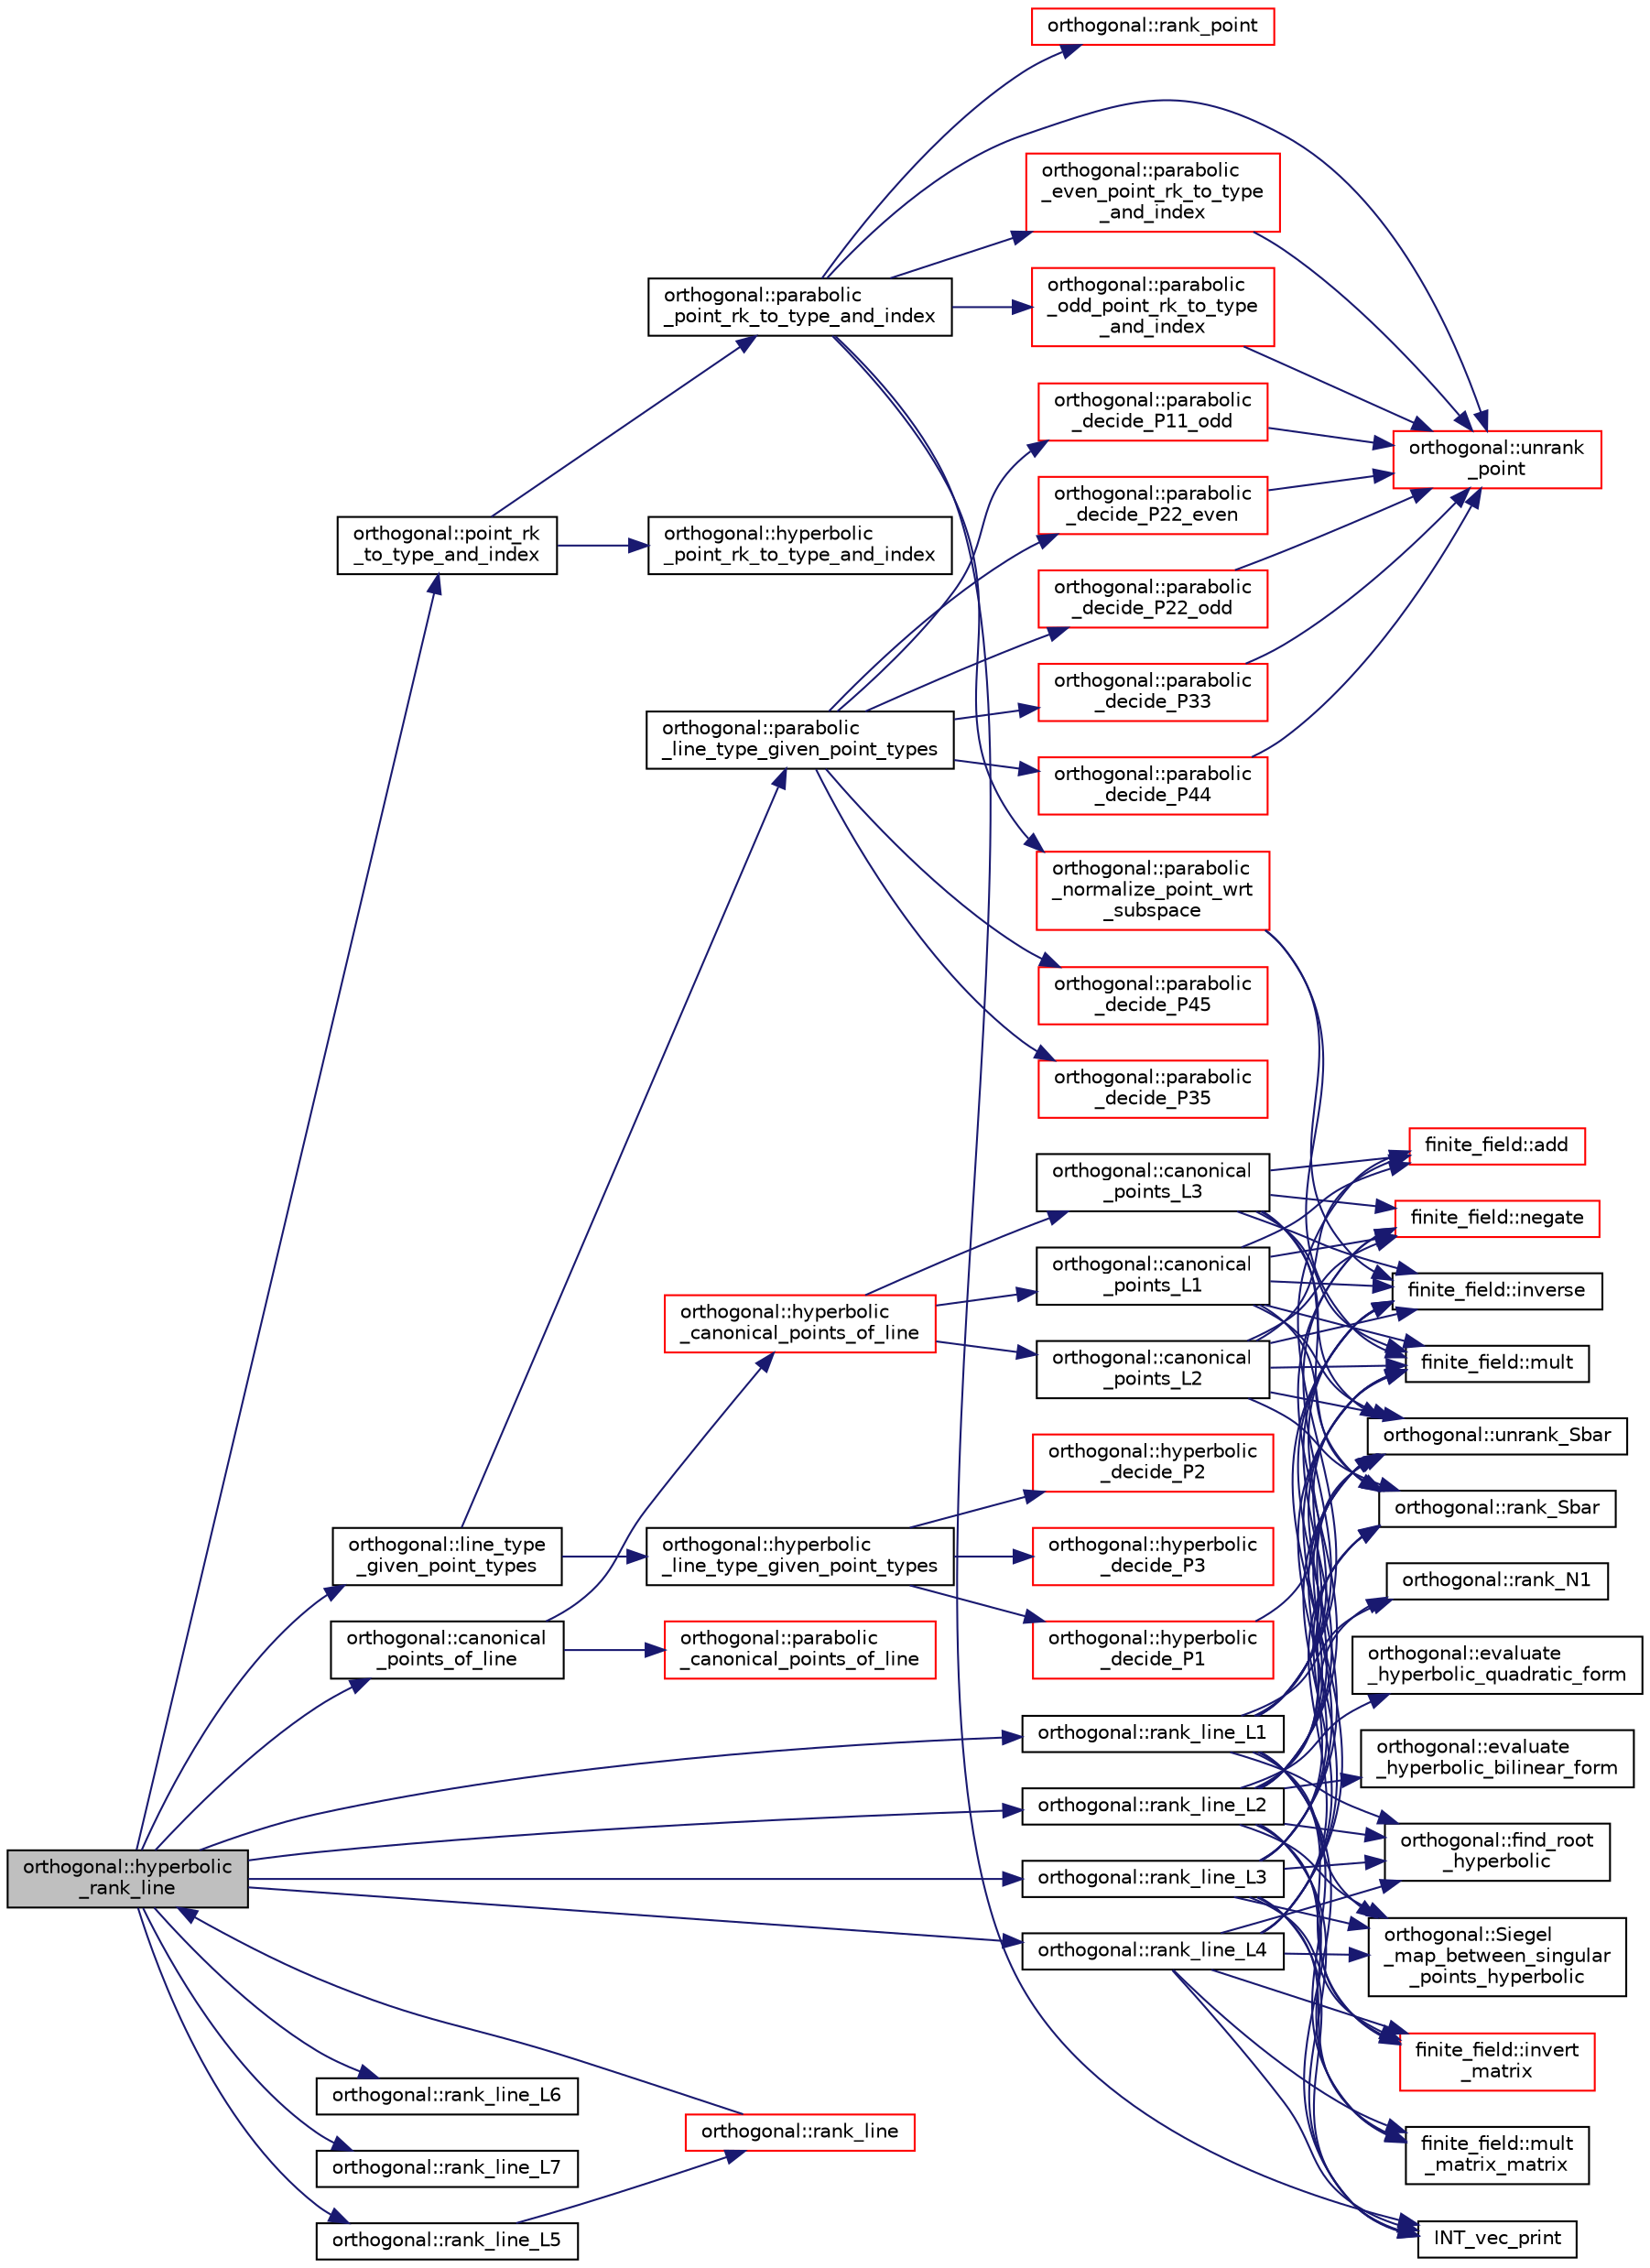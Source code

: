 digraph "orthogonal::hyperbolic_rank_line"
{
  edge [fontname="Helvetica",fontsize="10",labelfontname="Helvetica",labelfontsize="10"];
  node [fontname="Helvetica",fontsize="10",shape=record];
  rankdir="LR";
  Node8407 [label="orthogonal::hyperbolic\l_rank_line",height=0.2,width=0.4,color="black", fillcolor="grey75", style="filled", fontcolor="black"];
  Node8407 -> Node8408 [color="midnightblue",fontsize="10",style="solid",fontname="Helvetica"];
  Node8408 [label="orthogonal::point_rk\l_to_type_and_index",height=0.2,width=0.4,color="black", fillcolor="white", style="filled",URL="$d7/daa/classorthogonal.html#a5419c9c6b60c81e6e66f3606e7ad1815"];
  Node8408 -> Node8409 [color="midnightblue",fontsize="10",style="solid",fontname="Helvetica"];
  Node8409 [label="orthogonal::hyperbolic\l_point_rk_to_type_and_index",height=0.2,width=0.4,color="black", fillcolor="white", style="filled",URL="$d7/daa/classorthogonal.html#aad0a2a87d54b571f0d6581dec4d59eab"];
  Node8408 -> Node8410 [color="midnightblue",fontsize="10",style="solid",fontname="Helvetica"];
  Node8410 [label="orthogonal::parabolic\l_point_rk_to_type_and_index",height=0.2,width=0.4,color="black", fillcolor="white", style="filled",URL="$d7/daa/classorthogonal.html#aadca2791fa70e971edf85858b725502d"];
  Node8410 -> Node8411 [color="midnightblue",fontsize="10",style="solid",fontname="Helvetica"];
  Node8411 [label="orthogonal::unrank\l_point",height=0.2,width=0.4,color="red", fillcolor="white", style="filled",URL="$d7/daa/classorthogonal.html#ab655117100f7c66c19817b84ac5ac0a0"];
  Node8410 -> Node8433 [color="midnightblue",fontsize="10",style="solid",fontname="Helvetica"];
  Node8433 [label="INT_vec_print",height=0.2,width=0.4,color="black", fillcolor="white", style="filled",URL="$df/dbf/sajeeb_8_c.html#a79a5901af0b47dd0d694109543c027fe"];
  Node8410 -> Node8434 [color="midnightblue",fontsize="10",style="solid",fontname="Helvetica"];
  Node8434 [label="orthogonal::parabolic\l_normalize_point_wrt\l_subspace",height=0.2,width=0.4,color="red", fillcolor="white", style="filled",URL="$d7/daa/classorthogonal.html#addb6cb7424128361116573d43de60533"];
  Node8434 -> Node8435 [color="midnightblue",fontsize="10",style="solid",fontname="Helvetica"];
  Node8435 [label="finite_field::inverse",height=0.2,width=0.4,color="black", fillcolor="white", style="filled",URL="$df/d5a/classfinite__field.html#a69f2a12c01e70b7ce2d115c5221c9cdd"];
  Node8434 -> Node8436 [color="midnightblue",fontsize="10",style="solid",fontname="Helvetica"];
  Node8436 [label="finite_field::mult",height=0.2,width=0.4,color="black", fillcolor="white", style="filled",URL="$df/d5a/classfinite__field.html#a24fb5917aa6d4d656fd855b7f44a13b0"];
  Node8410 -> Node8437 [color="midnightblue",fontsize="10",style="solid",fontname="Helvetica"];
  Node8437 [label="orthogonal::rank_point",height=0.2,width=0.4,color="red", fillcolor="white", style="filled",URL="$d7/daa/classorthogonal.html#adb4f1528590a804b3c011a68c9ebf655"];
  Node8410 -> Node8457 [color="midnightblue",fontsize="10",style="solid",fontname="Helvetica"];
  Node8457 [label="orthogonal::parabolic\l_even_point_rk_to_type\l_and_index",height=0.2,width=0.4,color="red", fillcolor="white", style="filled",URL="$d7/daa/classorthogonal.html#ad0db009032dfb3899928cfc7d14fd6e6"];
  Node8457 -> Node8411 [color="midnightblue",fontsize="10",style="solid",fontname="Helvetica"];
  Node8410 -> Node8470 [color="midnightblue",fontsize="10",style="solid",fontname="Helvetica"];
  Node8470 [label="orthogonal::parabolic\l_odd_point_rk_to_type\l_and_index",height=0.2,width=0.4,color="red", fillcolor="white", style="filled",URL="$d7/daa/classorthogonal.html#a5a734a756f44e8ea0c2e4822e795e309"];
  Node8470 -> Node8411 [color="midnightblue",fontsize="10",style="solid",fontname="Helvetica"];
  Node8407 -> Node8473 [color="midnightblue",fontsize="10",style="solid",fontname="Helvetica"];
  Node8473 [label="orthogonal::line_type\l_given_point_types",height=0.2,width=0.4,color="black", fillcolor="white", style="filled",URL="$d7/daa/classorthogonal.html#abffd6b3e0d545fbe7799a2e2c1038aba"];
  Node8473 -> Node8474 [color="midnightblue",fontsize="10",style="solid",fontname="Helvetica"];
  Node8474 [label="orthogonal::hyperbolic\l_line_type_given_point_types",height=0.2,width=0.4,color="black", fillcolor="white", style="filled",URL="$d7/daa/classorthogonal.html#a15c1b4ccef6201476a9f7618e642eada"];
  Node8474 -> Node8475 [color="midnightblue",fontsize="10",style="solid",fontname="Helvetica"];
  Node8475 [label="orthogonal::hyperbolic\l_decide_P1",height=0.2,width=0.4,color="red", fillcolor="white", style="filled",URL="$d7/daa/classorthogonal.html#a5029e837107b4b67481a4a26043f4443"];
  Node8475 -> Node8476 [color="midnightblue",fontsize="10",style="solid",fontname="Helvetica"];
  Node8476 [label="orthogonal::unrank_Sbar",height=0.2,width=0.4,color="black", fillcolor="white", style="filled",URL="$d7/daa/classorthogonal.html#af5dc4e991f79be6bfdce4325648e037a"];
  Node8474 -> Node8479 [color="midnightblue",fontsize="10",style="solid",fontname="Helvetica"];
  Node8479 [label="orthogonal::hyperbolic\l_decide_P2",height=0.2,width=0.4,color="red", fillcolor="white", style="filled",URL="$d7/daa/classorthogonal.html#ac4329f8055baf9d40e182af3955687f3"];
  Node8474 -> Node8482 [color="midnightblue",fontsize="10",style="solid",fontname="Helvetica"];
  Node8482 [label="orthogonal::hyperbolic\l_decide_P3",height=0.2,width=0.4,color="red", fillcolor="white", style="filled",URL="$d7/daa/classorthogonal.html#a02d20bb315f3f51e2e5fb4f9479f9f62"];
  Node8473 -> Node8483 [color="midnightblue",fontsize="10",style="solid",fontname="Helvetica"];
  Node8483 [label="orthogonal::parabolic\l_line_type_given_point_types",height=0.2,width=0.4,color="black", fillcolor="white", style="filled",URL="$d7/daa/classorthogonal.html#af1894e9b4951ea3b58fafaec8e1314d4"];
  Node8483 -> Node8484 [color="midnightblue",fontsize="10",style="solid",fontname="Helvetica"];
  Node8484 [label="orthogonal::parabolic\l_decide_P11_odd",height=0.2,width=0.4,color="red", fillcolor="white", style="filled",URL="$d7/daa/classorthogonal.html#a332147c62a37d11f4c3bbb7e83437e29"];
  Node8484 -> Node8411 [color="midnightblue",fontsize="10",style="solid",fontname="Helvetica"];
  Node8483 -> Node8485 [color="midnightblue",fontsize="10",style="solid",fontname="Helvetica"];
  Node8485 [label="orthogonal::parabolic\l_decide_P22_even",height=0.2,width=0.4,color="red", fillcolor="white", style="filled",URL="$d7/daa/classorthogonal.html#ae129c5beaabede756c4387aeb9c81854"];
  Node8485 -> Node8411 [color="midnightblue",fontsize="10",style="solid",fontname="Helvetica"];
  Node8483 -> Node8487 [color="midnightblue",fontsize="10",style="solid",fontname="Helvetica"];
  Node8487 [label="orthogonal::parabolic\l_decide_P22_odd",height=0.2,width=0.4,color="red", fillcolor="white", style="filled",URL="$d7/daa/classorthogonal.html#a621c30eb1f8131e8b29b240bd0a2b051"];
  Node8487 -> Node8411 [color="midnightblue",fontsize="10",style="solid",fontname="Helvetica"];
  Node8483 -> Node8488 [color="midnightblue",fontsize="10",style="solid",fontname="Helvetica"];
  Node8488 [label="orthogonal::parabolic\l_decide_P33",height=0.2,width=0.4,color="red", fillcolor="white", style="filled",URL="$d7/daa/classorthogonal.html#ab6af5eb5e517bf200419ae2cb0995f03"];
  Node8488 -> Node8411 [color="midnightblue",fontsize="10",style="solid",fontname="Helvetica"];
  Node8483 -> Node8489 [color="midnightblue",fontsize="10",style="solid",fontname="Helvetica"];
  Node8489 [label="orthogonal::parabolic\l_decide_P35",height=0.2,width=0.4,color="red", fillcolor="white", style="filled",URL="$d7/daa/classorthogonal.html#a6f9b23e5b47b2864052ee6e66775c904"];
  Node8483 -> Node8490 [color="midnightblue",fontsize="10",style="solid",fontname="Helvetica"];
  Node8490 [label="orthogonal::parabolic\l_decide_P44",height=0.2,width=0.4,color="red", fillcolor="white", style="filled",URL="$d7/daa/classorthogonal.html#a921eec6bede3574fd47497377a82c252"];
  Node8490 -> Node8411 [color="midnightblue",fontsize="10",style="solid",fontname="Helvetica"];
  Node8483 -> Node8491 [color="midnightblue",fontsize="10",style="solid",fontname="Helvetica"];
  Node8491 [label="orthogonal::parabolic\l_decide_P45",height=0.2,width=0.4,color="red", fillcolor="white", style="filled",URL="$d7/daa/classorthogonal.html#ae35e876043cbef583d29b82fd1c73bce"];
  Node8407 -> Node8492 [color="midnightblue",fontsize="10",style="solid",fontname="Helvetica"];
  Node8492 [label="orthogonal::canonical\l_points_of_line",height=0.2,width=0.4,color="black", fillcolor="white", style="filled",URL="$d7/daa/classorthogonal.html#a561d7c5426dcdb221a961ab2f0d89ae4"];
  Node8492 -> Node8493 [color="midnightblue",fontsize="10",style="solid",fontname="Helvetica"];
  Node8493 [label="orthogonal::hyperbolic\l_canonical_points_of_line",height=0.2,width=0.4,color="red", fillcolor="white", style="filled",URL="$d7/daa/classorthogonal.html#ac97ccc62702881408e916f099ec04a3e"];
  Node8493 -> Node8494 [color="midnightblue",fontsize="10",style="solid",fontname="Helvetica"];
  Node8494 [label="orthogonal::canonical\l_points_L1",height=0.2,width=0.4,color="black", fillcolor="white", style="filled",URL="$d7/daa/classorthogonal.html#ad698a591f553b8f6c6aa69fcdcad382d"];
  Node8494 -> Node8476 [color="midnightblue",fontsize="10",style="solid",fontname="Helvetica"];
  Node8494 -> Node8436 [color="midnightblue",fontsize="10",style="solid",fontname="Helvetica"];
  Node8494 -> Node8472 [color="midnightblue",fontsize="10",style="solid",fontname="Helvetica"];
  Node8472 [label="finite_field::negate",height=0.2,width=0.4,color="red", fillcolor="white", style="filled",URL="$df/d5a/classfinite__field.html#aa9d798298f25d4a9262b5bc5f1733e31"];
  Node8494 -> Node8435 [color="midnightblue",fontsize="10",style="solid",fontname="Helvetica"];
  Node8494 -> Node8467 [color="midnightblue",fontsize="10",style="solid",fontname="Helvetica"];
  Node8467 [label="finite_field::add",height=0.2,width=0.4,color="red", fillcolor="white", style="filled",URL="$df/d5a/classfinite__field.html#a8f12328a27500f3c7be0c849ebbc9d14"];
  Node8494 -> Node8466 [color="midnightblue",fontsize="10",style="solid",fontname="Helvetica"];
  Node8466 [label="orthogonal::rank_Sbar",height=0.2,width=0.4,color="black", fillcolor="white", style="filled",URL="$d7/daa/classorthogonal.html#aea0a2cc174275eea357b9a68f277e970"];
  Node8493 -> Node8495 [color="midnightblue",fontsize="10",style="solid",fontname="Helvetica"];
  Node8495 [label="orthogonal::canonical\l_points_L2",height=0.2,width=0.4,color="black", fillcolor="white", style="filled",URL="$d7/daa/classorthogonal.html#a5fb45036337a662f0bc72c943a56cb80"];
  Node8495 -> Node8476 [color="midnightblue",fontsize="10",style="solid",fontname="Helvetica"];
  Node8495 -> Node8436 [color="midnightblue",fontsize="10",style="solid",fontname="Helvetica"];
  Node8495 -> Node8472 [color="midnightblue",fontsize="10",style="solid",fontname="Helvetica"];
  Node8495 -> Node8435 [color="midnightblue",fontsize="10",style="solid",fontname="Helvetica"];
  Node8495 -> Node8467 [color="midnightblue",fontsize="10",style="solid",fontname="Helvetica"];
  Node8495 -> Node8466 [color="midnightblue",fontsize="10",style="solid",fontname="Helvetica"];
  Node8493 -> Node8496 [color="midnightblue",fontsize="10",style="solid",fontname="Helvetica"];
  Node8496 [label="orthogonal::canonical\l_points_L3",height=0.2,width=0.4,color="black", fillcolor="white", style="filled",URL="$d7/daa/classorthogonal.html#a706d414327180dca2f7409133ff01034"];
  Node8496 -> Node8476 [color="midnightblue",fontsize="10",style="solid",fontname="Helvetica"];
  Node8496 -> Node8436 [color="midnightblue",fontsize="10",style="solid",fontname="Helvetica"];
  Node8496 -> Node8472 [color="midnightblue",fontsize="10",style="solid",fontname="Helvetica"];
  Node8496 -> Node8435 [color="midnightblue",fontsize="10",style="solid",fontname="Helvetica"];
  Node8496 -> Node8467 [color="midnightblue",fontsize="10",style="solid",fontname="Helvetica"];
  Node8496 -> Node8466 [color="midnightblue",fontsize="10",style="solid",fontname="Helvetica"];
  Node8492 -> Node8501 [color="midnightblue",fontsize="10",style="solid",fontname="Helvetica"];
  Node8501 [label="orthogonal::parabolic\l_canonical_points_of_line",height=0.2,width=0.4,color="red", fillcolor="white", style="filled",URL="$d7/daa/classorthogonal.html#a7f1b4034dcfc0c22f06242b179466594"];
  Node8407 -> Node8507 [color="midnightblue",fontsize="10",style="solid",fontname="Helvetica"];
  Node8507 [label="orthogonal::rank_line_L1",height=0.2,width=0.4,color="black", fillcolor="white", style="filled",URL="$d7/daa/classorthogonal.html#a2d89d504dee5256f035591c1cb64e129"];
  Node8507 -> Node8476 [color="midnightblue",fontsize="10",style="solid",fontname="Helvetica"];
  Node8507 -> Node8433 [color="midnightblue",fontsize="10",style="solid",fontname="Helvetica"];
  Node8507 -> Node8508 [color="midnightblue",fontsize="10",style="solid",fontname="Helvetica"];
  Node8508 [label="orthogonal::find_root\l_hyperbolic",height=0.2,width=0.4,color="black", fillcolor="white", style="filled",URL="$d7/daa/classorthogonal.html#a4cb66d7aec283cd032a99cb9b2b9992d"];
  Node8507 -> Node8509 [color="midnightblue",fontsize="10",style="solid",fontname="Helvetica"];
  Node8509 [label="orthogonal::Siegel\l_map_between_singular\l_points_hyperbolic",height=0.2,width=0.4,color="black", fillcolor="white", style="filled",URL="$d7/daa/classorthogonal.html#a5ee80bd3a8fb9799d248ade8fd7b20b3"];
  Node8507 -> Node8510 [color="midnightblue",fontsize="10",style="solid",fontname="Helvetica"];
  Node8510 [label="finite_field::invert\l_matrix",height=0.2,width=0.4,color="red", fillcolor="white", style="filled",URL="$df/d5a/classfinite__field.html#adab449ef01b1feafe000c8fff7ae013f"];
  Node8507 -> Node8512 [color="midnightblue",fontsize="10",style="solid",fontname="Helvetica"];
  Node8512 [label="finite_field::mult\l_matrix_matrix",height=0.2,width=0.4,color="black", fillcolor="white", style="filled",URL="$df/d5a/classfinite__field.html#a5e28706b815838d0ec34de1fa74bc3c4"];
  Node8507 -> Node8436 [color="midnightblue",fontsize="10",style="solid",fontname="Helvetica"];
  Node8507 -> Node8472 [color="midnightblue",fontsize="10",style="solid",fontname="Helvetica"];
  Node8507 -> Node8435 [color="midnightblue",fontsize="10",style="solid",fontname="Helvetica"];
  Node8507 -> Node8467 [color="midnightblue",fontsize="10",style="solid",fontname="Helvetica"];
  Node8507 -> Node8463 [color="midnightblue",fontsize="10",style="solid",fontname="Helvetica"];
  Node8463 [label="orthogonal::rank_N1",height=0.2,width=0.4,color="black", fillcolor="white", style="filled",URL="$d7/daa/classorthogonal.html#a10b99e279ae3624531756ea2723b59e7"];
  Node8407 -> Node8513 [color="midnightblue",fontsize="10",style="solid",fontname="Helvetica"];
  Node8513 [label="orthogonal::rank_line_L2",height=0.2,width=0.4,color="black", fillcolor="white", style="filled",URL="$d7/daa/classorthogonal.html#abd9adb280933c973c9288e2764f72256"];
  Node8513 -> Node8476 [color="midnightblue",fontsize="10",style="solid",fontname="Helvetica"];
  Node8513 -> Node8433 [color="midnightblue",fontsize="10",style="solid",fontname="Helvetica"];
  Node8513 -> Node8435 [color="midnightblue",fontsize="10",style="solid",fontname="Helvetica"];
  Node8513 -> Node8436 [color="midnightblue",fontsize="10",style="solid",fontname="Helvetica"];
  Node8513 -> Node8466 [color="midnightblue",fontsize="10",style="solid",fontname="Helvetica"];
  Node8513 -> Node8514 [color="midnightblue",fontsize="10",style="solid",fontname="Helvetica"];
  Node8514 [label="orthogonal::evaluate\l_hyperbolic_bilinear_form",height=0.2,width=0.4,color="black", fillcolor="white", style="filled",URL="$d7/daa/classorthogonal.html#a839dc01b1c59a23b054ccf70c00cc9c9"];
  Node8513 -> Node8508 [color="midnightblue",fontsize="10",style="solid",fontname="Helvetica"];
  Node8513 -> Node8509 [color="midnightblue",fontsize="10",style="solid",fontname="Helvetica"];
  Node8513 -> Node8510 [color="midnightblue",fontsize="10",style="solid",fontname="Helvetica"];
  Node8513 -> Node8512 [color="midnightblue",fontsize="10",style="solid",fontname="Helvetica"];
  Node8513 -> Node8472 [color="midnightblue",fontsize="10",style="solid",fontname="Helvetica"];
  Node8513 -> Node8460 [color="midnightblue",fontsize="10",style="solid",fontname="Helvetica"];
  Node8460 [label="orthogonal::evaluate\l_hyperbolic_quadratic_form",height=0.2,width=0.4,color="black", fillcolor="white", style="filled",URL="$d7/daa/classorthogonal.html#a4c5c5908326e2f17d3addecbe2ba9d18"];
  Node8513 -> Node8463 [color="midnightblue",fontsize="10",style="solid",fontname="Helvetica"];
  Node8407 -> Node8515 [color="midnightblue",fontsize="10",style="solid",fontname="Helvetica"];
  Node8515 [label="orthogonal::rank_line_L3",height=0.2,width=0.4,color="black", fillcolor="white", style="filled",URL="$d7/daa/classorthogonal.html#a45ebd133d98a13f8c10e1ff0310874a9"];
  Node8515 -> Node8476 [color="midnightblue",fontsize="10",style="solid",fontname="Helvetica"];
  Node8515 -> Node8433 [color="midnightblue",fontsize="10",style="solid",fontname="Helvetica"];
  Node8515 -> Node8508 [color="midnightblue",fontsize="10",style="solid",fontname="Helvetica"];
  Node8515 -> Node8509 [color="midnightblue",fontsize="10",style="solid",fontname="Helvetica"];
  Node8515 -> Node8510 [color="midnightblue",fontsize="10",style="solid",fontname="Helvetica"];
  Node8515 -> Node8512 [color="midnightblue",fontsize="10",style="solid",fontname="Helvetica"];
  Node8515 -> Node8466 [color="midnightblue",fontsize="10",style="solid",fontname="Helvetica"];
  Node8515 -> Node8435 [color="midnightblue",fontsize="10",style="solid",fontname="Helvetica"];
  Node8515 -> Node8436 [color="midnightblue",fontsize="10",style="solid",fontname="Helvetica"];
  Node8407 -> Node8516 [color="midnightblue",fontsize="10",style="solid",fontname="Helvetica"];
  Node8516 [label="orthogonal::rank_line_L4",height=0.2,width=0.4,color="black", fillcolor="white", style="filled",URL="$d7/daa/classorthogonal.html#a80dc34bc12588a8b6e70cf00cd9558a6"];
  Node8516 -> Node8476 [color="midnightblue",fontsize="10",style="solid",fontname="Helvetica"];
  Node8516 -> Node8433 [color="midnightblue",fontsize="10",style="solid",fontname="Helvetica"];
  Node8516 -> Node8508 [color="midnightblue",fontsize="10",style="solid",fontname="Helvetica"];
  Node8516 -> Node8509 [color="midnightblue",fontsize="10",style="solid",fontname="Helvetica"];
  Node8516 -> Node8510 [color="midnightblue",fontsize="10",style="solid",fontname="Helvetica"];
  Node8516 -> Node8512 [color="midnightblue",fontsize="10",style="solid",fontname="Helvetica"];
  Node8516 -> Node8466 [color="midnightblue",fontsize="10",style="solid",fontname="Helvetica"];
  Node8516 -> Node8435 [color="midnightblue",fontsize="10",style="solid",fontname="Helvetica"];
  Node8516 -> Node8436 [color="midnightblue",fontsize="10",style="solid",fontname="Helvetica"];
  Node8407 -> Node8517 [color="midnightblue",fontsize="10",style="solid",fontname="Helvetica"];
  Node8517 [label="orthogonal::rank_line_L5",height=0.2,width=0.4,color="black", fillcolor="white", style="filled",URL="$d7/daa/classorthogonal.html#a80bcc065004ef76b70cef437fff6f54c"];
  Node8517 -> Node8518 [color="midnightblue",fontsize="10",style="solid",fontname="Helvetica"];
  Node8518 [label="orthogonal::rank_line",height=0.2,width=0.4,color="red", fillcolor="white", style="filled",URL="$d7/daa/classorthogonal.html#a5e1b5a3eb76840f425e71f25dabcd470"];
  Node8518 -> Node8407 [color="midnightblue",fontsize="10",style="solid",fontname="Helvetica"];
  Node8407 -> Node8572 [color="midnightblue",fontsize="10",style="solid",fontname="Helvetica"];
  Node8572 [label="orthogonal::rank_line_L6",height=0.2,width=0.4,color="black", fillcolor="white", style="filled",URL="$d7/daa/classorthogonal.html#aa32bfc8e78ece724ecbc703e94288a14"];
  Node8407 -> Node8573 [color="midnightblue",fontsize="10",style="solid",fontname="Helvetica"];
  Node8573 [label="orthogonal::rank_line_L7",height=0.2,width=0.4,color="black", fillcolor="white", style="filled",URL="$d7/daa/classorthogonal.html#aea60e6f3746fe39f8d321bc51f67fa3e"];
}
